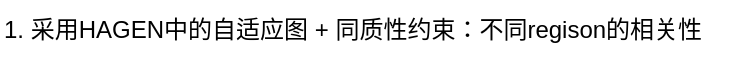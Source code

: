<mxfile version="21.1.5" type="github">
  <diagram name="第 1 页" id="JjgRdyOEP7qB3Ht1PhTI">
    <mxGraphModel dx="1434" dy="477" grid="0" gridSize="10" guides="1" tooltips="1" connect="1" arrows="1" fold="1" page="0" pageScale="1" pageWidth="827" pageHeight="1169" math="0" shadow="0">
      <root>
        <mxCell id="0" />
        <mxCell id="1" parent="0" />
        <mxCell id="H0j_Gy7QNaVPxEVOqmRl-1" value="1. 采用HAGEN中的自适应图 + 同质性约束：不同regison的相关性" style="text;html=1;strokeColor=none;fillColor=none;align=left;verticalAlign=middle;whiteSpace=wrap;rounded=0;" vertex="1" parent="1">
          <mxGeometry x="-2" y="50" width="375" height="30" as="geometry" />
        </mxCell>
      </root>
    </mxGraphModel>
  </diagram>
</mxfile>
